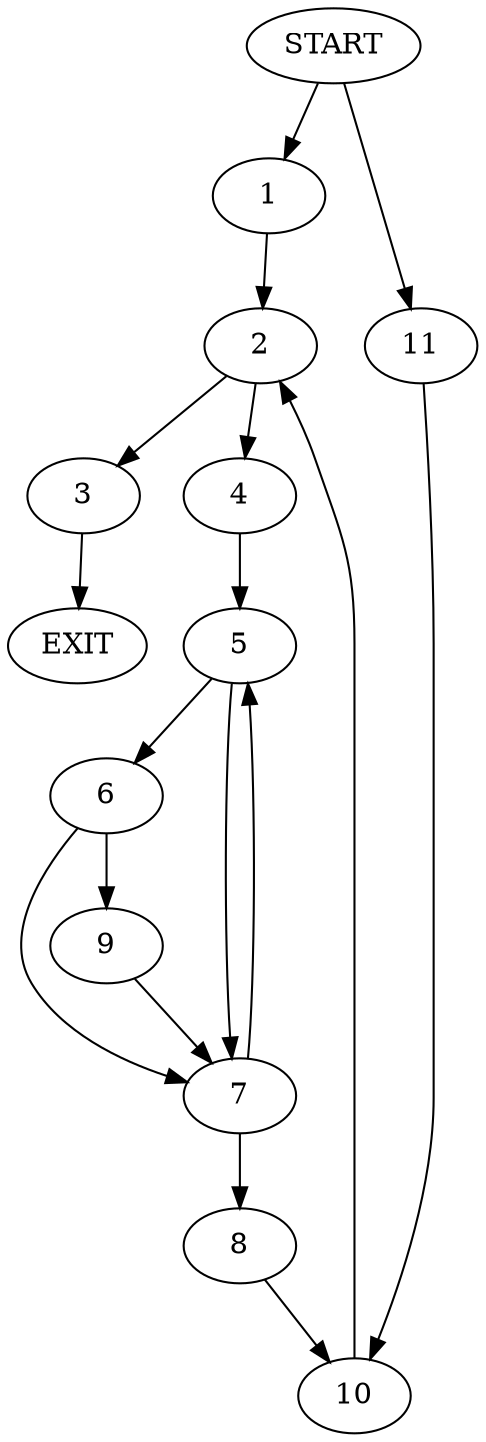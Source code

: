 digraph {
0 [label="START"]
12 [label="EXIT"]
0 -> 1
1 -> 2
2 -> 3
2 -> 4
3 -> 12
4 -> 5
5 -> 6
5 -> 7
7 -> 5
7 -> 8
6 -> 9
6 -> 7
9 -> 7
8 -> 10
10 -> 2
0 -> 11
11 -> 10
}
